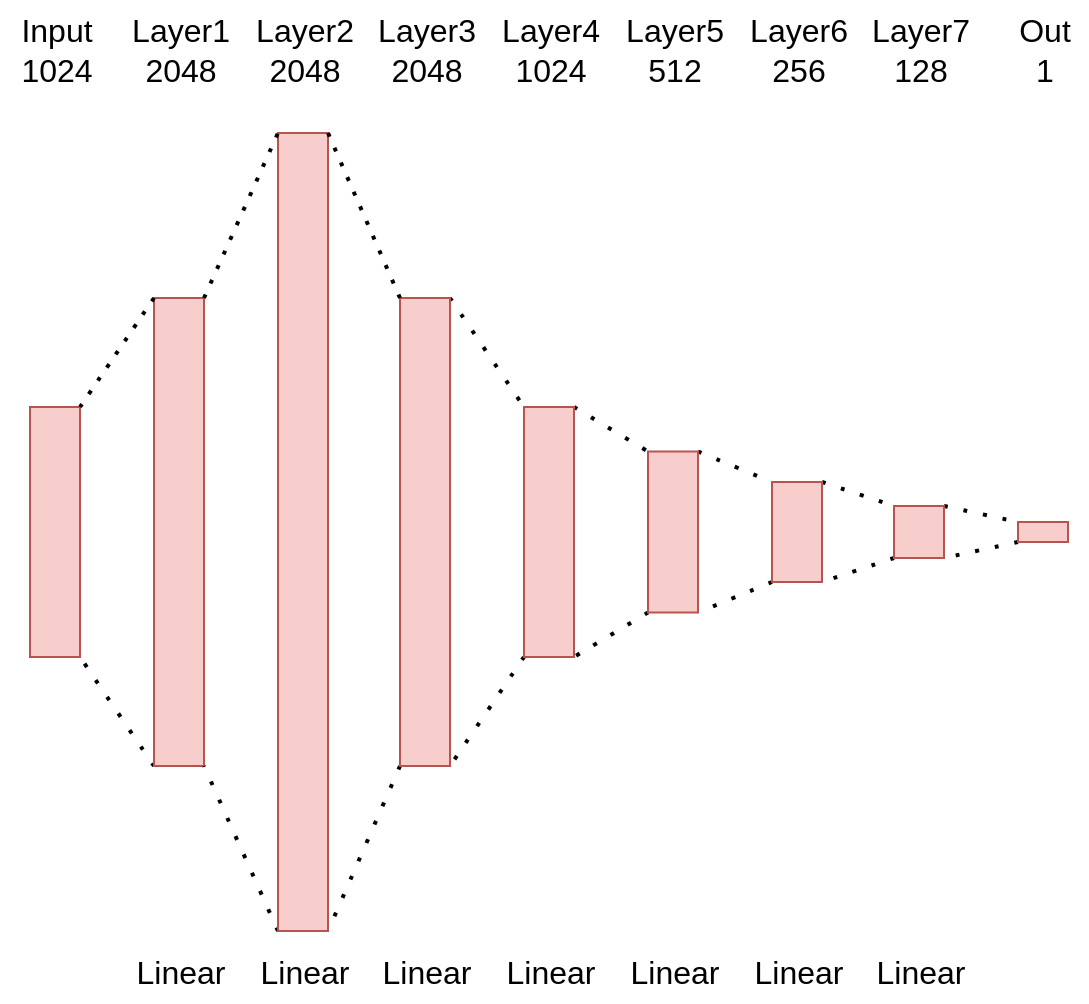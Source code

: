 <mxfile version="26.2.13">
  <diagram name="Pagina-1" id="ivWRwUBX_5r-hhQ2Fmha">
    <mxGraphModel dx="1139" dy="1364" grid="0" gridSize="10" guides="1" tooltips="1" connect="1" arrows="1" fold="1" page="0" pageScale="1" pageWidth="827" pageHeight="1169" math="0" shadow="0">
      <root>
        <mxCell id="0" />
        <mxCell id="1" parent="0" />
        <mxCell id="NnwS0OQ6CparOtbuU1h_-1" value="" style="rounded=0;whiteSpace=wrap;html=1;fillColor=#f8cecc;strokeColor=#b85450;" vertex="1" parent="1">
          <mxGeometry x="-55" y="-318.5" width="25" height="125" as="geometry" />
        </mxCell>
        <mxCell id="NnwS0OQ6CparOtbuU1h_-2" value="Layer1&lt;br&gt;2048" style="text;html=1;align=center;verticalAlign=middle;resizable=0;points=[];autosize=1;strokeColor=none;fillColor=none;fontSize=16;" vertex="1" parent="1">
          <mxGeometry x="-14" y="-522" width="67" height="50" as="geometry" />
        </mxCell>
        <mxCell id="NnwS0OQ6CparOtbuU1h_-39" style="edgeStyle=none;curved=1;rounded=0;orthogonalLoop=1;jettySize=auto;html=1;exitX=1;exitY=0;exitDx=0;exitDy=0;entryX=0;entryY=0;entryDx=0;entryDy=0;fontSize=12;startSize=8;endSize=8;endArrow=none;startFill=0;dashed=1;dashPattern=1 4;strokeWidth=2;" edge="1" parent="1" source="NnwS0OQ6CparOtbuU1h_-4" target="NnwS0OQ6CparOtbuU1h_-10">
          <mxGeometry relative="1" as="geometry" />
        </mxCell>
        <mxCell id="NnwS0OQ6CparOtbuU1h_-50" style="edgeStyle=none;shape=connector;curved=1;rounded=0;orthogonalLoop=1;jettySize=auto;html=1;exitX=0;exitY=1;exitDx=0;exitDy=0;entryX=1;entryY=1;entryDx=0;entryDy=0;dashed=1;dashPattern=1 4;strokeColor=default;strokeWidth=2;align=center;verticalAlign=middle;fontFamily=Helvetica;fontSize=12;fontColor=default;labelBackgroundColor=default;startFill=0;startSize=8;endArrow=none;endSize=8;" edge="1" parent="1" source="NnwS0OQ6CparOtbuU1h_-4" target="NnwS0OQ6CparOtbuU1h_-8">
          <mxGeometry relative="1" as="geometry" />
        </mxCell>
        <mxCell id="NnwS0OQ6CparOtbuU1h_-4" value="" style="rounded=0;whiteSpace=wrap;html=1;fillColor=#f8cecc;strokeColor=#b85450;" vertex="1" parent="1">
          <mxGeometry x="130" y="-373" width="25" height="234" as="geometry" />
        </mxCell>
        <mxCell id="NnwS0OQ6CparOtbuU1h_-5" value="Input&lt;br&gt;1024" style="text;html=1;align=center;verticalAlign=middle;resizable=0;points=[];autosize=1;strokeColor=none;fillColor=none;fontSize=16;" vertex="1" parent="1">
          <mxGeometry x="-69.5" y="-522" width="54" height="50" as="geometry" />
        </mxCell>
        <mxCell id="NnwS0OQ6CparOtbuU1h_-6" value="Layer3&lt;div&gt;2048&lt;/div&gt;" style="text;html=1;align=center;verticalAlign=middle;resizable=0;points=[];autosize=1;strokeColor=none;fillColor=none;fontSize=16;" vertex="1" parent="1">
          <mxGeometry x="109" y="-522" width="67" height="50" as="geometry" />
        </mxCell>
        <mxCell id="NnwS0OQ6CparOtbuU1h_-52" style="edgeStyle=none;shape=connector;curved=1;rounded=0;orthogonalLoop=1;jettySize=auto;html=1;exitX=0;exitY=1;exitDx=0;exitDy=0;entryX=1;entryY=1;entryDx=0;entryDy=0;dashed=1;dashPattern=1 4;strokeColor=default;strokeWidth=2;align=center;verticalAlign=middle;fontFamily=Helvetica;fontSize=12;fontColor=default;labelBackgroundColor=default;startFill=0;startSize=8;endArrow=none;endSize=8;" edge="1" parent="1" source="NnwS0OQ6CparOtbuU1h_-7" target="NnwS0OQ6CparOtbuU1h_-1">
          <mxGeometry relative="1" as="geometry" />
        </mxCell>
        <mxCell id="NnwS0OQ6CparOtbuU1h_-7" value="" style="rounded=0;whiteSpace=wrap;html=1;fillColor=#f8cecc;strokeColor=#b85450;" vertex="1" parent="1">
          <mxGeometry x="7" y="-373" width="25" height="234" as="geometry" />
        </mxCell>
        <mxCell id="NnwS0OQ6CparOtbuU1h_-51" style="edgeStyle=none;shape=connector;curved=1;rounded=0;orthogonalLoop=1;jettySize=auto;html=1;exitX=0;exitY=1;exitDx=0;exitDy=0;entryX=1;entryY=1;entryDx=0;entryDy=0;dashed=1;dashPattern=1 4;strokeColor=default;strokeWidth=2;align=center;verticalAlign=middle;fontFamily=Helvetica;fontSize=12;fontColor=default;labelBackgroundColor=default;startFill=0;startSize=8;endArrow=none;endSize=8;" edge="1" parent="1" source="NnwS0OQ6CparOtbuU1h_-8" target="NnwS0OQ6CparOtbuU1h_-7">
          <mxGeometry relative="1" as="geometry" />
        </mxCell>
        <mxCell id="NnwS0OQ6CparOtbuU1h_-8" value="" style="rounded=0;whiteSpace=wrap;html=1;fillColor=#f8cecc;strokeColor=#b85450;" vertex="1" parent="1">
          <mxGeometry x="69" y="-455.5" width="25" height="399" as="geometry" />
        </mxCell>
        <mxCell id="NnwS0OQ6CparOtbuU1h_-9" value="Layer2&lt;br&gt;2048" style="text;html=1;align=center;verticalAlign=middle;resizable=0;points=[];autosize=1;strokeColor=none;fillColor=none;fontSize=16;" vertex="1" parent="1">
          <mxGeometry x="48" y="-522" width="67" height="50" as="geometry" />
        </mxCell>
        <mxCell id="NnwS0OQ6CparOtbuU1h_-41" style="edgeStyle=none;shape=connector;curved=1;rounded=0;orthogonalLoop=1;jettySize=auto;html=1;exitX=1;exitY=0;exitDx=0;exitDy=0;entryX=0;entryY=0;entryDx=0;entryDy=0;dashed=1;dashPattern=1 4;strokeColor=default;strokeWidth=2;align=center;verticalAlign=middle;fontFamily=Helvetica;fontSize=12;fontColor=default;labelBackgroundColor=default;startFill=0;startSize=8;endArrow=none;endSize=8;" edge="1" parent="1" source="NnwS0OQ6CparOtbuU1h_-10" target="NnwS0OQ6CparOtbuU1h_-12">
          <mxGeometry relative="1" as="geometry" />
        </mxCell>
        <mxCell id="NnwS0OQ6CparOtbuU1h_-49" style="edgeStyle=none;shape=connector;curved=1;rounded=0;orthogonalLoop=1;jettySize=auto;html=1;exitX=0;exitY=1;exitDx=0;exitDy=0;entryX=1;entryY=1;entryDx=0;entryDy=0;dashed=1;dashPattern=1 4;strokeColor=default;strokeWidth=2;align=center;verticalAlign=middle;fontFamily=Helvetica;fontSize=12;fontColor=default;labelBackgroundColor=default;startFill=0;startSize=8;endArrow=none;endSize=8;" edge="1" parent="1" source="NnwS0OQ6CparOtbuU1h_-10" target="NnwS0OQ6CparOtbuU1h_-4">
          <mxGeometry relative="1" as="geometry" />
        </mxCell>
        <mxCell id="NnwS0OQ6CparOtbuU1h_-10" value="" style="rounded=0;whiteSpace=wrap;html=1;fillColor=#f8cecc;strokeColor=#b85450;" vertex="1" parent="1">
          <mxGeometry x="192" y="-318.5" width="25" height="125" as="geometry" />
        </mxCell>
        <mxCell id="NnwS0OQ6CparOtbuU1h_-11" value="Layer4&lt;div&gt;1024&lt;/div&gt;" style="text;html=1;align=center;verticalAlign=middle;resizable=0;points=[];autosize=1;strokeColor=none;fillColor=none;fontSize=16;" vertex="1" parent="1">
          <mxGeometry x="171" y="-522" width="67" height="50" as="geometry" />
        </mxCell>
        <mxCell id="NnwS0OQ6CparOtbuU1h_-42" style="edgeStyle=none;shape=connector;curved=1;rounded=0;orthogonalLoop=1;jettySize=auto;html=1;exitX=1;exitY=0;exitDx=0;exitDy=0;entryX=0;entryY=0;entryDx=0;entryDy=0;dashed=1;dashPattern=1 4;strokeColor=default;strokeWidth=2;align=center;verticalAlign=middle;fontFamily=Helvetica;fontSize=12;fontColor=default;labelBackgroundColor=default;startFill=0;startSize=8;endArrow=none;endSize=8;" edge="1" parent="1" source="NnwS0OQ6CparOtbuU1h_-12" target="NnwS0OQ6CparOtbuU1h_-14">
          <mxGeometry relative="1" as="geometry" />
        </mxCell>
        <mxCell id="NnwS0OQ6CparOtbuU1h_-48" style="edgeStyle=none;shape=connector;curved=1;rounded=0;orthogonalLoop=1;jettySize=auto;html=1;exitX=0;exitY=1;exitDx=0;exitDy=0;entryX=1;entryY=1;entryDx=0;entryDy=0;dashed=1;dashPattern=1 4;strokeColor=default;strokeWidth=2;align=center;verticalAlign=middle;fontFamily=Helvetica;fontSize=12;fontColor=default;labelBackgroundColor=default;startFill=0;startSize=8;endArrow=none;endSize=8;" edge="1" parent="1" source="NnwS0OQ6CparOtbuU1h_-12" target="NnwS0OQ6CparOtbuU1h_-10">
          <mxGeometry relative="1" as="geometry" />
        </mxCell>
        <mxCell id="NnwS0OQ6CparOtbuU1h_-12" value="" style="rounded=0;whiteSpace=wrap;html=1;fillColor=#f8cecc;strokeColor=#b85450;" vertex="1" parent="1">
          <mxGeometry x="254" y="-296.25" width="25" height="80.5" as="geometry" />
        </mxCell>
        <mxCell id="NnwS0OQ6CparOtbuU1h_-13" value="Layer5&lt;div&gt;512&lt;/div&gt;" style="text;html=1;align=center;verticalAlign=middle;resizable=0;points=[];autosize=1;strokeColor=none;fillColor=none;fontSize=16;" vertex="1" parent="1">
          <mxGeometry x="233" y="-522" width="67" height="50" as="geometry" />
        </mxCell>
        <mxCell id="NnwS0OQ6CparOtbuU1h_-43" style="edgeStyle=none;shape=connector;curved=1;rounded=0;orthogonalLoop=1;jettySize=auto;html=1;exitX=1;exitY=0;exitDx=0;exitDy=0;entryX=0;entryY=0;entryDx=0;entryDy=0;dashed=1;dashPattern=1 4;strokeColor=default;strokeWidth=2;align=center;verticalAlign=middle;fontFamily=Helvetica;fontSize=12;fontColor=default;labelBackgroundColor=default;startFill=0;startSize=8;endArrow=none;endSize=8;" edge="1" parent="1" source="NnwS0OQ6CparOtbuU1h_-14" target="NnwS0OQ6CparOtbuU1h_-16">
          <mxGeometry relative="1" as="geometry" />
        </mxCell>
        <mxCell id="NnwS0OQ6CparOtbuU1h_-47" style="edgeStyle=none;shape=connector;curved=1;rounded=0;orthogonalLoop=1;jettySize=auto;html=1;exitX=0;exitY=1;exitDx=0;exitDy=0;entryX=1;entryY=1;entryDx=0;entryDy=0;dashed=1;dashPattern=1 4;strokeColor=default;strokeWidth=2;align=center;verticalAlign=middle;fontFamily=Helvetica;fontSize=12;fontColor=default;labelBackgroundColor=default;startFill=0;startSize=8;endArrow=none;endSize=8;" edge="1" parent="1" source="NnwS0OQ6CparOtbuU1h_-14" target="NnwS0OQ6CparOtbuU1h_-12">
          <mxGeometry relative="1" as="geometry" />
        </mxCell>
        <mxCell id="NnwS0OQ6CparOtbuU1h_-14" value="" style="rounded=0;whiteSpace=wrap;html=1;fillColor=#f8cecc;strokeColor=#b85450;" vertex="1" parent="1">
          <mxGeometry x="316" y="-281" width="25" height="50" as="geometry" />
        </mxCell>
        <mxCell id="NnwS0OQ6CparOtbuU1h_-15" value="Layer6&lt;div&gt;256&lt;/div&gt;" style="text;html=1;align=center;verticalAlign=middle;resizable=0;points=[];autosize=1;strokeColor=none;fillColor=none;fontSize=16;" vertex="1" parent="1">
          <mxGeometry x="295" y="-522" width="67" height="50" as="geometry" />
        </mxCell>
        <mxCell id="NnwS0OQ6CparOtbuU1h_-44" style="edgeStyle=none;shape=connector;curved=1;rounded=0;orthogonalLoop=1;jettySize=auto;html=1;exitX=1;exitY=0;exitDx=0;exitDy=0;entryX=0;entryY=0;entryDx=0;entryDy=0;dashed=1;dashPattern=1 4;strokeColor=default;strokeWidth=2;align=center;verticalAlign=middle;fontFamily=Helvetica;fontSize=12;fontColor=default;labelBackgroundColor=default;startFill=0;startSize=8;endArrow=none;endSize=8;" edge="1" parent="1" source="NnwS0OQ6CparOtbuU1h_-16" target="NnwS0OQ6CparOtbuU1h_-19">
          <mxGeometry relative="1" as="geometry" />
        </mxCell>
        <mxCell id="NnwS0OQ6CparOtbuU1h_-46" style="edgeStyle=none;shape=connector;curved=1;rounded=0;orthogonalLoop=1;jettySize=auto;html=1;exitX=0;exitY=1;exitDx=0;exitDy=0;entryX=1;entryY=1;entryDx=0;entryDy=0;dashed=1;dashPattern=1 4;strokeColor=default;strokeWidth=2;align=center;verticalAlign=middle;fontFamily=Helvetica;fontSize=12;fontColor=default;labelBackgroundColor=default;startFill=0;startSize=8;endArrow=none;endSize=8;" edge="1" parent="1" source="NnwS0OQ6CparOtbuU1h_-16" target="NnwS0OQ6CparOtbuU1h_-14">
          <mxGeometry relative="1" as="geometry" />
        </mxCell>
        <mxCell id="NnwS0OQ6CparOtbuU1h_-16" value="" style="rounded=0;whiteSpace=wrap;html=1;fillColor=#f8cecc;strokeColor=#b85450;" vertex="1" parent="1">
          <mxGeometry x="377" y="-269" width="25" height="26" as="geometry" />
        </mxCell>
        <mxCell id="NnwS0OQ6CparOtbuU1h_-17" value="Layer7&lt;div&gt;128&lt;/div&gt;" style="text;html=1;align=center;verticalAlign=middle;resizable=0;points=[];autosize=1;strokeColor=none;fillColor=none;fontSize=16;" vertex="1" parent="1">
          <mxGeometry x="356" y="-522" width="67" height="50" as="geometry" />
        </mxCell>
        <mxCell id="NnwS0OQ6CparOtbuU1h_-45" style="edgeStyle=none;shape=connector;curved=1;rounded=0;orthogonalLoop=1;jettySize=auto;html=1;exitX=0;exitY=1;exitDx=0;exitDy=0;entryX=1;entryY=1;entryDx=0;entryDy=0;dashed=1;dashPattern=1 4;strokeColor=default;strokeWidth=2;align=center;verticalAlign=middle;fontFamily=Helvetica;fontSize=12;fontColor=default;labelBackgroundColor=default;startFill=0;startSize=8;endArrow=none;endSize=8;" edge="1" parent="1" source="NnwS0OQ6CparOtbuU1h_-19" target="NnwS0OQ6CparOtbuU1h_-16">
          <mxGeometry relative="1" as="geometry" />
        </mxCell>
        <mxCell id="NnwS0OQ6CparOtbuU1h_-19" value="" style="rounded=0;whiteSpace=wrap;html=1;fillColor=#f8cecc;strokeColor=#b85450;" vertex="1" parent="1">
          <mxGeometry x="439" y="-261" width="25" height="10" as="geometry" />
        </mxCell>
        <mxCell id="NnwS0OQ6CparOtbuU1h_-24" value="Out&lt;br&gt;&lt;div&gt;1&lt;/div&gt;" style="text;html=1;align=center;verticalAlign=middle;resizable=0;points=[];autosize=1;strokeColor=none;fillColor=none;fontSize=16;" vertex="1" parent="1">
          <mxGeometry x="429.5" y="-522" width="44" height="50" as="geometry" />
        </mxCell>
        <mxCell id="NnwS0OQ6CparOtbuU1h_-36" value="" style="endArrow=none;dashed=1;html=1;dashPattern=1 3;strokeWidth=2;rounded=0;fontSize=12;startSize=8;endSize=8;curved=1;exitX=1;exitY=0;exitDx=0;exitDy=0;entryX=0;entryY=0;entryDx=0;entryDy=0;" edge="1" parent="1" source="NnwS0OQ6CparOtbuU1h_-1" target="NnwS0OQ6CparOtbuU1h_-7">
          <mxGeometry width="50" height="50" relative="1" as="geometry">
            <mxPoint x="196" y="-298" as="sourcePoint" />
            <mxPoint x="246" y="-348" as="targetPoint" />
          </mxGeometry>
        </mxCell>
        <mxCell id="NnwS0OQ6CparOtbuU1h_-37" value="" style="endArrow=none;dashed=1;html=1;dashPattern=1 3;strokeWidth=2;rounded=0;fontSize=12;startSize=8;endSize=8;curved=1;exitX=1;exitY=0;exitDx=0;exitDy=0;entryX=0;entryY=0;entryDx=0;entryDy=0;" edge="1" parent="1" source="NnwS0OQ6CparOtbuU1h_-7" target="NnwS0OQ6CparOtbuU1h_-8">
          <mxGeometry width="50" height="50" relative="1" as="geometry">
            <mxPoint x="-20" y="-308" as="sourcePoint" />
            <mxPoint x="17" y="-363" as="targetPoint" />
          </mxGeometry>
        </mxCell>
        <mxCell id="NnwS0OQ6CparOtbuU1h_-38" value="" style="endArrow=none;dashed=1;html=1;dashPattern=1 3;strokeWidth=2;rounded=0;fontSize=12;startSize=8;endSize=8;curved=1;exitX=0;exitY=0;exitDx=0;exitDy=0;entryX=1;entryY=0;entryDx=0;entryDy=0;" edge="1" parent="1" source="NnwS0OQ6CparOtbuU1h_-4" target="NnwS0OQ6CparOtbuU1h_-8">
          <mxGeometry width="50" height="50" relative="1" as="geometry">
            <mxPoint x="42" y="-363" as="sourcePoint" />
            <mxPoint x="156" y="-439" as="targetPoint" />
          </mxGeometry>
        </mxCell>
        <mxCell id="NnwS0OQ6CparOtbuU1h_-53" value="Linear" style="text;html=1;align=center;verticalAlign=middle;resizable=0;points=[];autosize=1;strokeColor=none;fillColor=none;fontSize=16;" vertex="1" parent="1">
          <mxGeometry x="-11" y="-52" width="62" height="31" as="geometry" />
        </mxCell>
        <mxCell id="NnwS0OQ6CparOtbuU1h_-55" value="Linear" style="text;html=1;align=center;verticalAlign=middle;resizable=0;points=[];autosize=1;strokeColor=none;fillColor=none;fontSize=16;" vertex="1" parent="1">
          <mxGeometry x="112" y="-52" width="62" height="31" as="geometry" />
        </mxCell>
        <mxCell id="NnwS0OQ6CparOtbuU1h_-56" value="Linear" style="text;html=1;align=center;verticalAlign=middle;resizable=0;points=[];autosize=1;strokeColor=none;fillColor=none;fontSize=16;" vertex="1" parent="1">
          <mxGeometry x="51" y="-52" width="62" height="31" as="geometry" />
        </mxCell>
        <mxCell id="NnwS0OQ6CparOtbuU1h_-57" value="Linear" style="text;html=1;align=center;verticalAlign=middle;resizable=0;points=[];autosize=1;strokeColor=none;fillColor=none;fontSize=16;" vertex="1" parent="1">
          <mxGeometry x="174" y="-52" width="62" height="31" as="geometry" />
        </mxCell>
        <mxCell id="NnwS0OQ6CparOtbuU1h_-58" value="Linear" style="text;html=1;align=center;verticalAlign=middle;resizable=0;points=[];autosize=1;strokeColor=none;fillColor=none;fontSize=16;" vertex="1" parent="1">
          <mxGeometry x="236" y="-52" width="62" height="31" as="geometry" />
        </mxCell>
        <mxCell id="NnwS0OQ6CparOtbuU1h_-59" value="Linear" style="text;html=1;align=center;verticalAlign=middle;resizable=0;points=[];autosize=1;strokeColor=none;fillColor=none;fontSize=16;" vertex="1" parent="1">
          <mxGeometry x="298" y="-52" width="62" height="31" as="geometry" />
        </mxCell>
        <mxCell id="NnwS0OQ6CparOtbuU1h_-60" value="Linear" style="text;html=1;align=center;verticalAlign=middle;resizable=0;points=[];autosize=1;strokeColor=none;fillColor=none;fontSize=16;" vertex="1" parent="1">
          <mxGeometry x="359" y="-52" width="62" height="31" as="geometry" />
        </mxCell>
      </root>
    </mxGraphModel>
  </diagram>
</mxfile>
